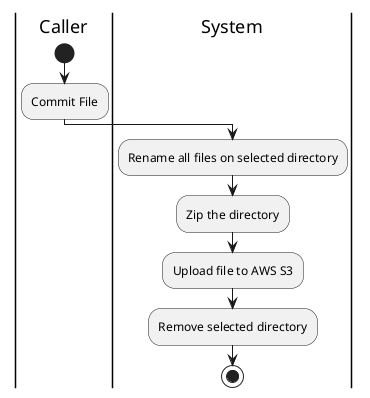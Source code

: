 @startuml CommitFile

skinparam ConditionEndStyle hline
skinparam conditionStyle diamond
skinparam Monochrome true
skinparam Shadowing false

|Caller|
start
:Commit File;

|System|
:Rename all files on selected directory;
:Zip the directory;
:Upload file to AWS S3;
:Remove selected directory;
stop

@enduml